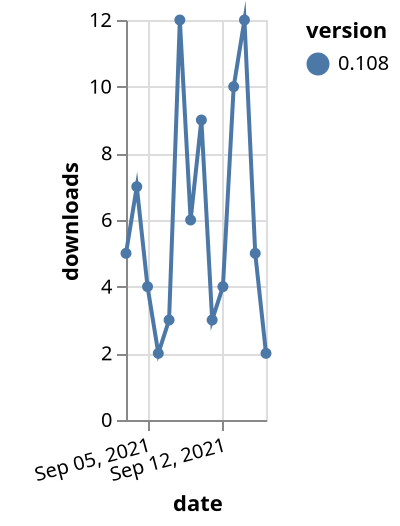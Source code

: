 {"$schema": "https://vega.github.io/schema/vega-lite/v5.json", "description": "A simple bar chart with embedded data.", "data": {"values": [{"date": "2021-09-03", "total": 5175, "delta": 5, "version": "0.108"}, {"date": "2021-09-04", "total": 5182, "delta": 7, "version": "0.108"}, {"date": "2021-09-05", "total": 5186, "delta": 4, "version": "0.108"}, {"date": "2021-09-06", "total": 5188, "delta": 2, "version": "0.108"}, {"date": "2021-09-07", "total": 5191, "delta": 3, "version": "0.108"}, {"date": "2021-09-08", "total": 5203, "delta": 12, "version": "0.108"}, {"date": "2021-09-09", "total": 5209, "delta": 6, "version": "0.108"}, {"date": "2021-09-10", "total": 5218, "delta": 9, "version": "0.108"}, {"date": "2021-09-11", "total": 5221, "delta": 3, "version": "0.108"}, {"date": "2021-09-12", "total": 5225, "delta": 4, "version": "0.108"}, {"date": "2021-09-13", "total": 5235, "delta": 10, "version": "0.108"}, {"date": "2021-09-14", "total": 5247, "delta": 12, "version": "0.108"}, {"date": "2021-09-15", "total": 5252, "delta": 5, "version": "0.108"}, {"date": "2021-09-16", "total": 5254, "delta": 2, "version": "0.108"}]}, "width": "container", "mark": {"type": "line", "point": {"filled": true}}, "encoding": {"x": {"field": "date", "type": "temporal", "timeUnit": "yearmonthdate", "title": "date", "axis": {"labelAngle": -15}}, "y": {"field": "delta", "type": "quantitative", "title": "downloads"}, "color": {"field": "version", "type": "nominal"}, "tooltip": {"field": "delta"}}}